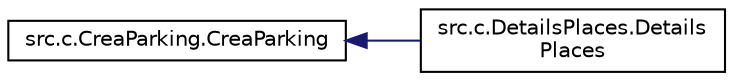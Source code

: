 digraph "Graphical Class Hierarchy"
{
  edge [fontname="Helvetica",fontsize="10",labelfontname="Helvetica",labelfontsize="10"];
  node [fontname="Helvetica",fontsize="10",shape=record];
  rankdir="LR";
  Node1 [label="src.c.CreaParking.CreaParking",height=0.2,width=0.4,color="black", fillcolor="white", style="filled",URL="$classsrc_1_1c_1_1_crea_parking_1_1_crea_parking.html"];
  Node1 -> Node2 [dir="back",color="midnightblue",fontsize="10",style="solid",fontname="Helvetica"];
  Node2 [label="src.c.DetailsPlaces.Details\lPlaces",height=0.2,width=0.4,color="black", fillcolor="white", style="filled",URL="$classsrc_1_1c_1_1_details_places_1_1_details_places.html"];
}
